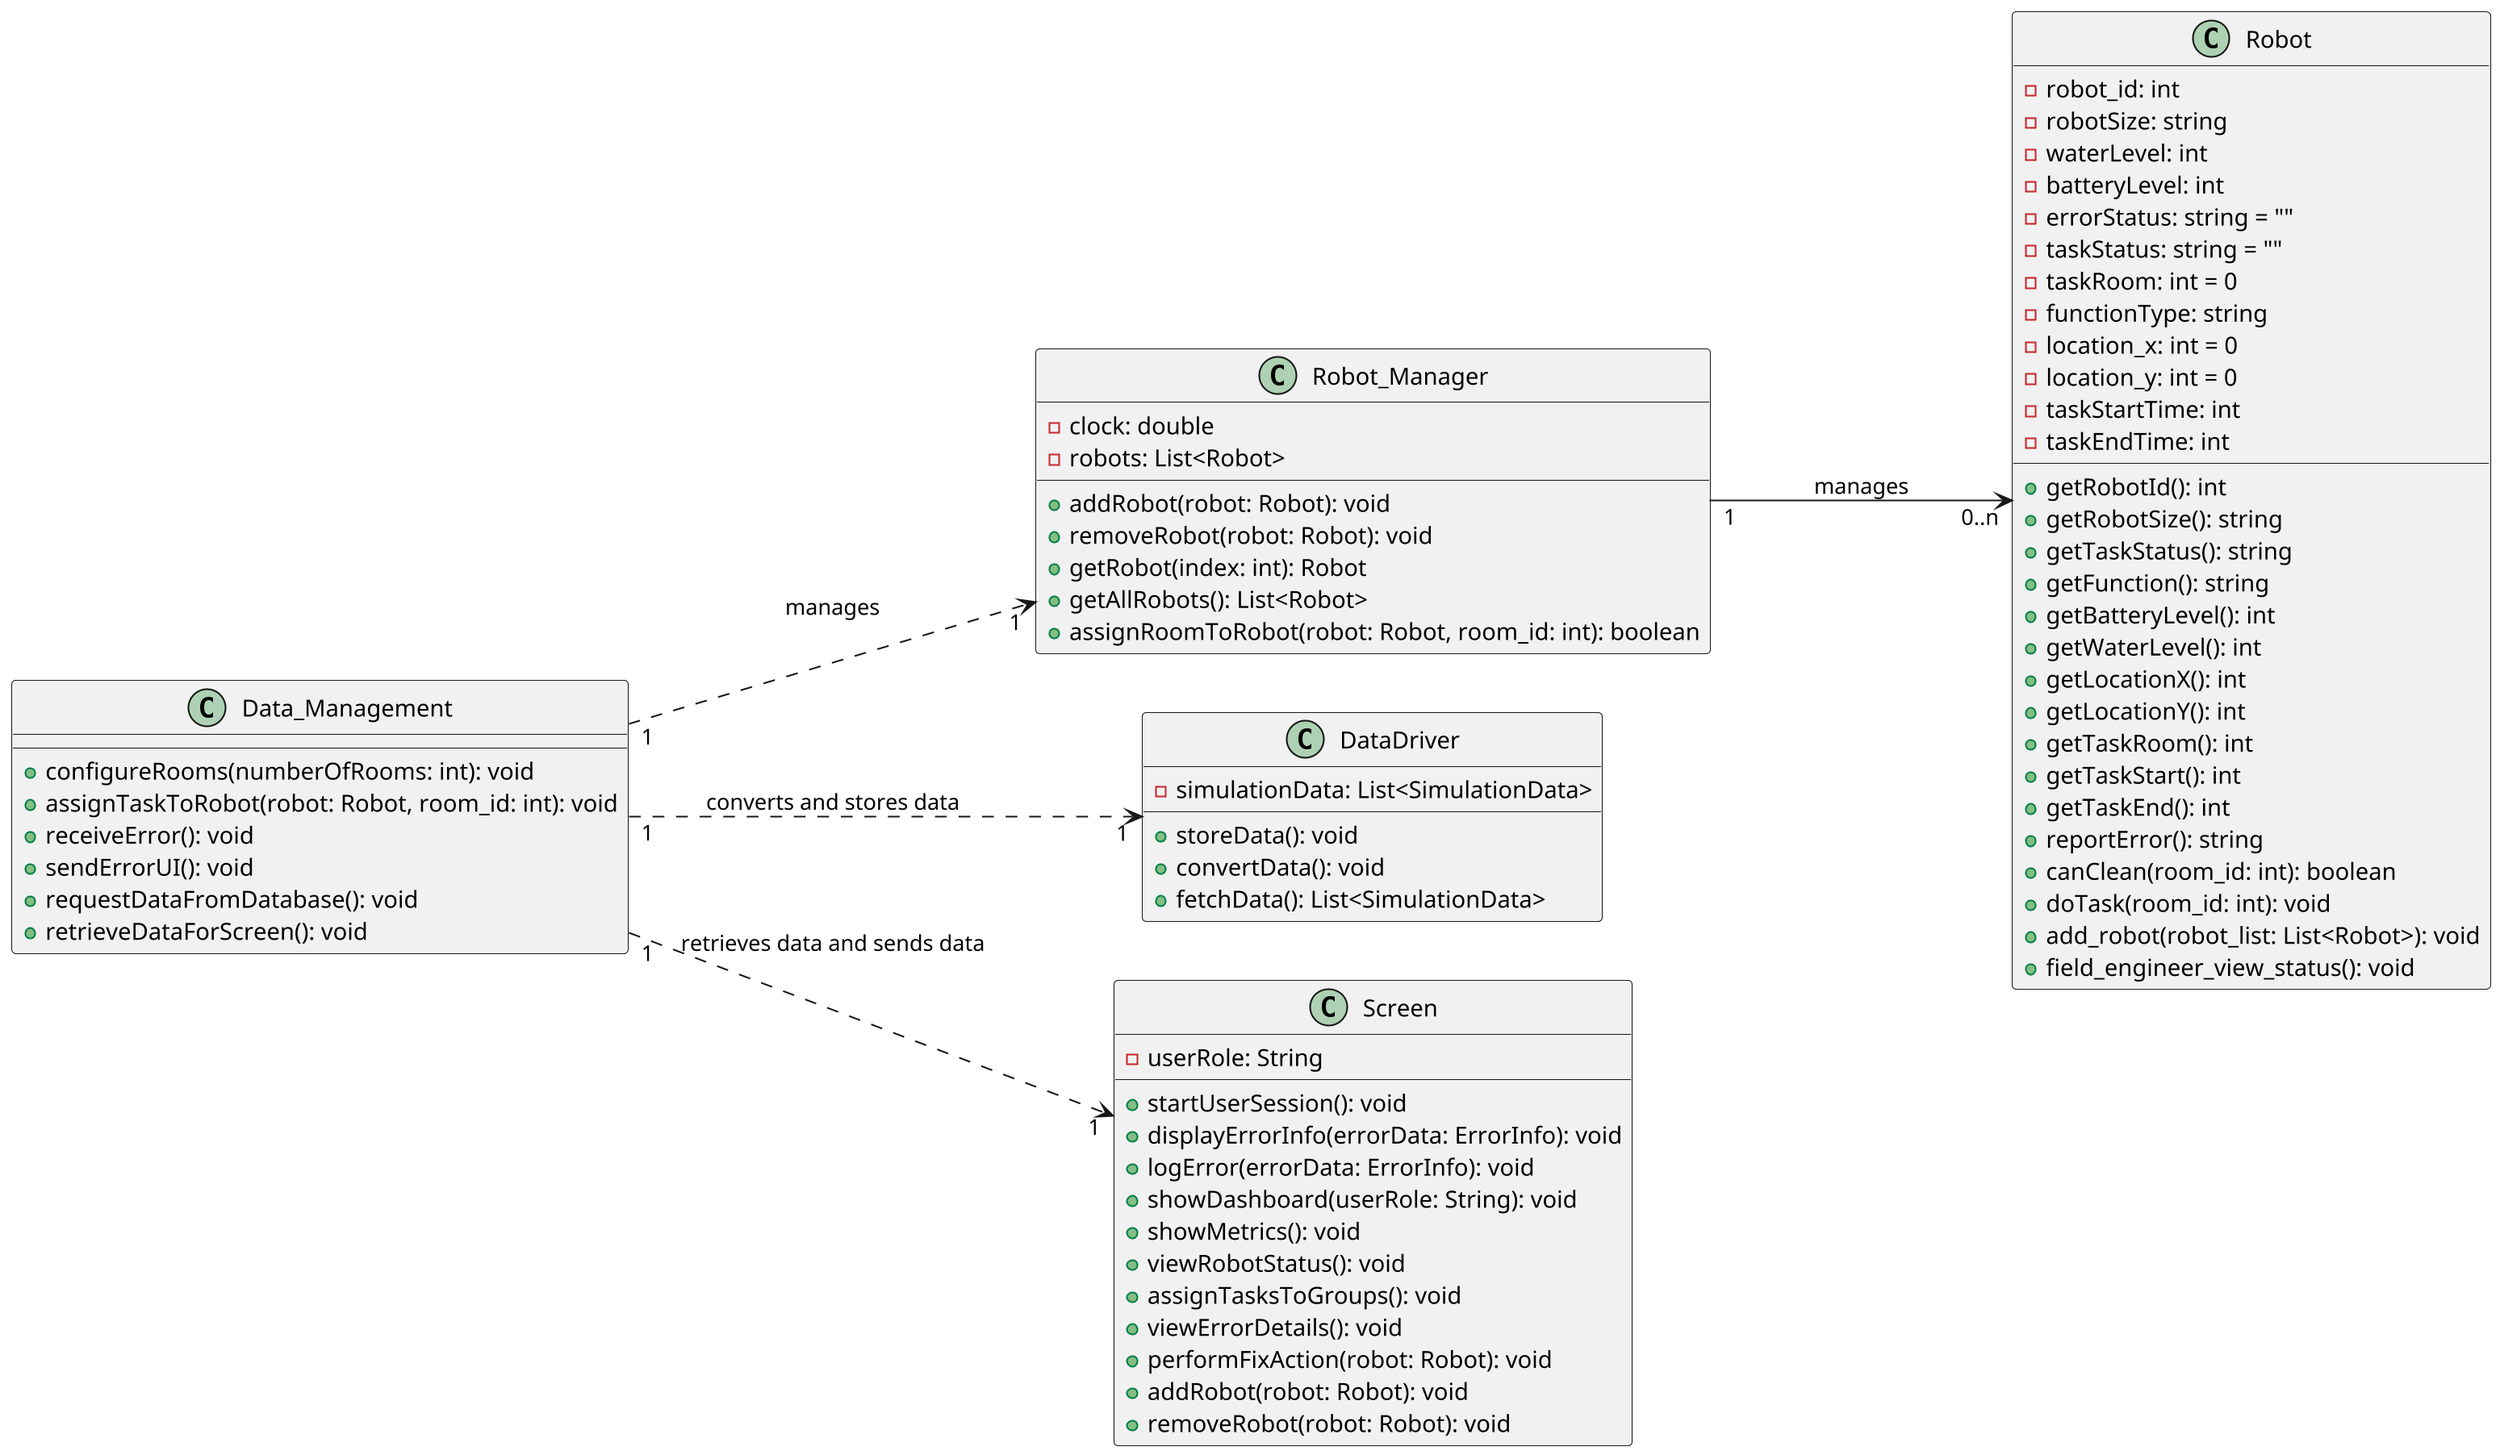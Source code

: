 @startuml ClassDiagram
skinparam dpi 200
skinparam DefaultFontName Inconsolata
left to right direction

' Robot class with attributes and methods
class Robot {
    -robot_id: int
    -robotSize: string
    -waterLevel: int
    -batteryLevel: int
    -errorStatus: string = ""
    -taskStatus: string = ""
    -taskRoom: int = 0
    -functionType: string
    -location_x: int = 0
    -location_y: int = 0
    -taskStartTime: int
    -taskEndTime: int
    +getRobotId(): int
    +getRobotSize(): string
    +getTaskStatus(): string
    +getFunction(): string
    +getBatteryLevel(): int
    +getWaterLevel(): int
    +getLocationX(): int
    +getLocationY(): int
    +getTaskRoom(): int
    +getTaskStart(): int
    +getTaskEnd(): int
    +reportError(): string
    +canClean(room_id: int): boolean
    +doTask(room_id: int): void
    +add_robot(robot_list: List<Robot>): void
    +field_engineer_view_status(): void
}

' Robot_Manager class managing multiple robots
class Robot_Manager {
    -clock: double
    -robots: List<Robot>
    +addRobot(robot: Robot): void
    +removeRobot(robot: Robot): void
    +getRobot(index: int): Robot
    +getAllRobots(): List<Robot>
    +assignRoomToRobot(robot: Robot, room_id: int): boolean
}

Robot_Manager "1" ---> "0..n" Robot : manages

' Data_Management class handling data transfer, central bridge
class Data_Management {
    +configureRooms(numberOfRooms: int): void
    +assignTaskToRobot(robot: Robot, room_id: int): void
    +receiveError(): void
    +sendErrorUI(): void
    +requestDataFromDatabase(): void
    +retrieveDataForScreen(): void
}

' DataDriver class for handling data conversions and storage
class DataDriver {
    -simulationData: List<SimulationData>
    +storeData(): void
    +convertData(): void
    +fetchData(): List<SimulationData>
}

' Screen class with role-based access
class Screen {
    -userRole: String
    +startUserSession(): void
    +displayErrorInfo(errorData: ErrorInfo): void
    +logError(errorData: ErrorInfo): void
    +showDashboard(userRole: String): void
    +showMetrics(): void
    +viewRobotStatus(): void
    +assignTasksToGroups(): void
    +viewErrorDetails(): void
    +performFixAction(robot: Robot): void
    +addRobot(robot: Robot): void
    +removeRobot(robot: Robot): void
}

' Linking Data_Management and Screen classes
Data_Management "1" ..> "1" Screen : retrieves data and sends data

' Linking Data_Management and Robot_Manager classes
Data_Management "1" ..> "1" Robot_Manager : manages

' Data_Management to DataDriver class (data transport and conversion)
Data_Management "1" ..> "1" DataDriver : converts and stores data

@enduml
